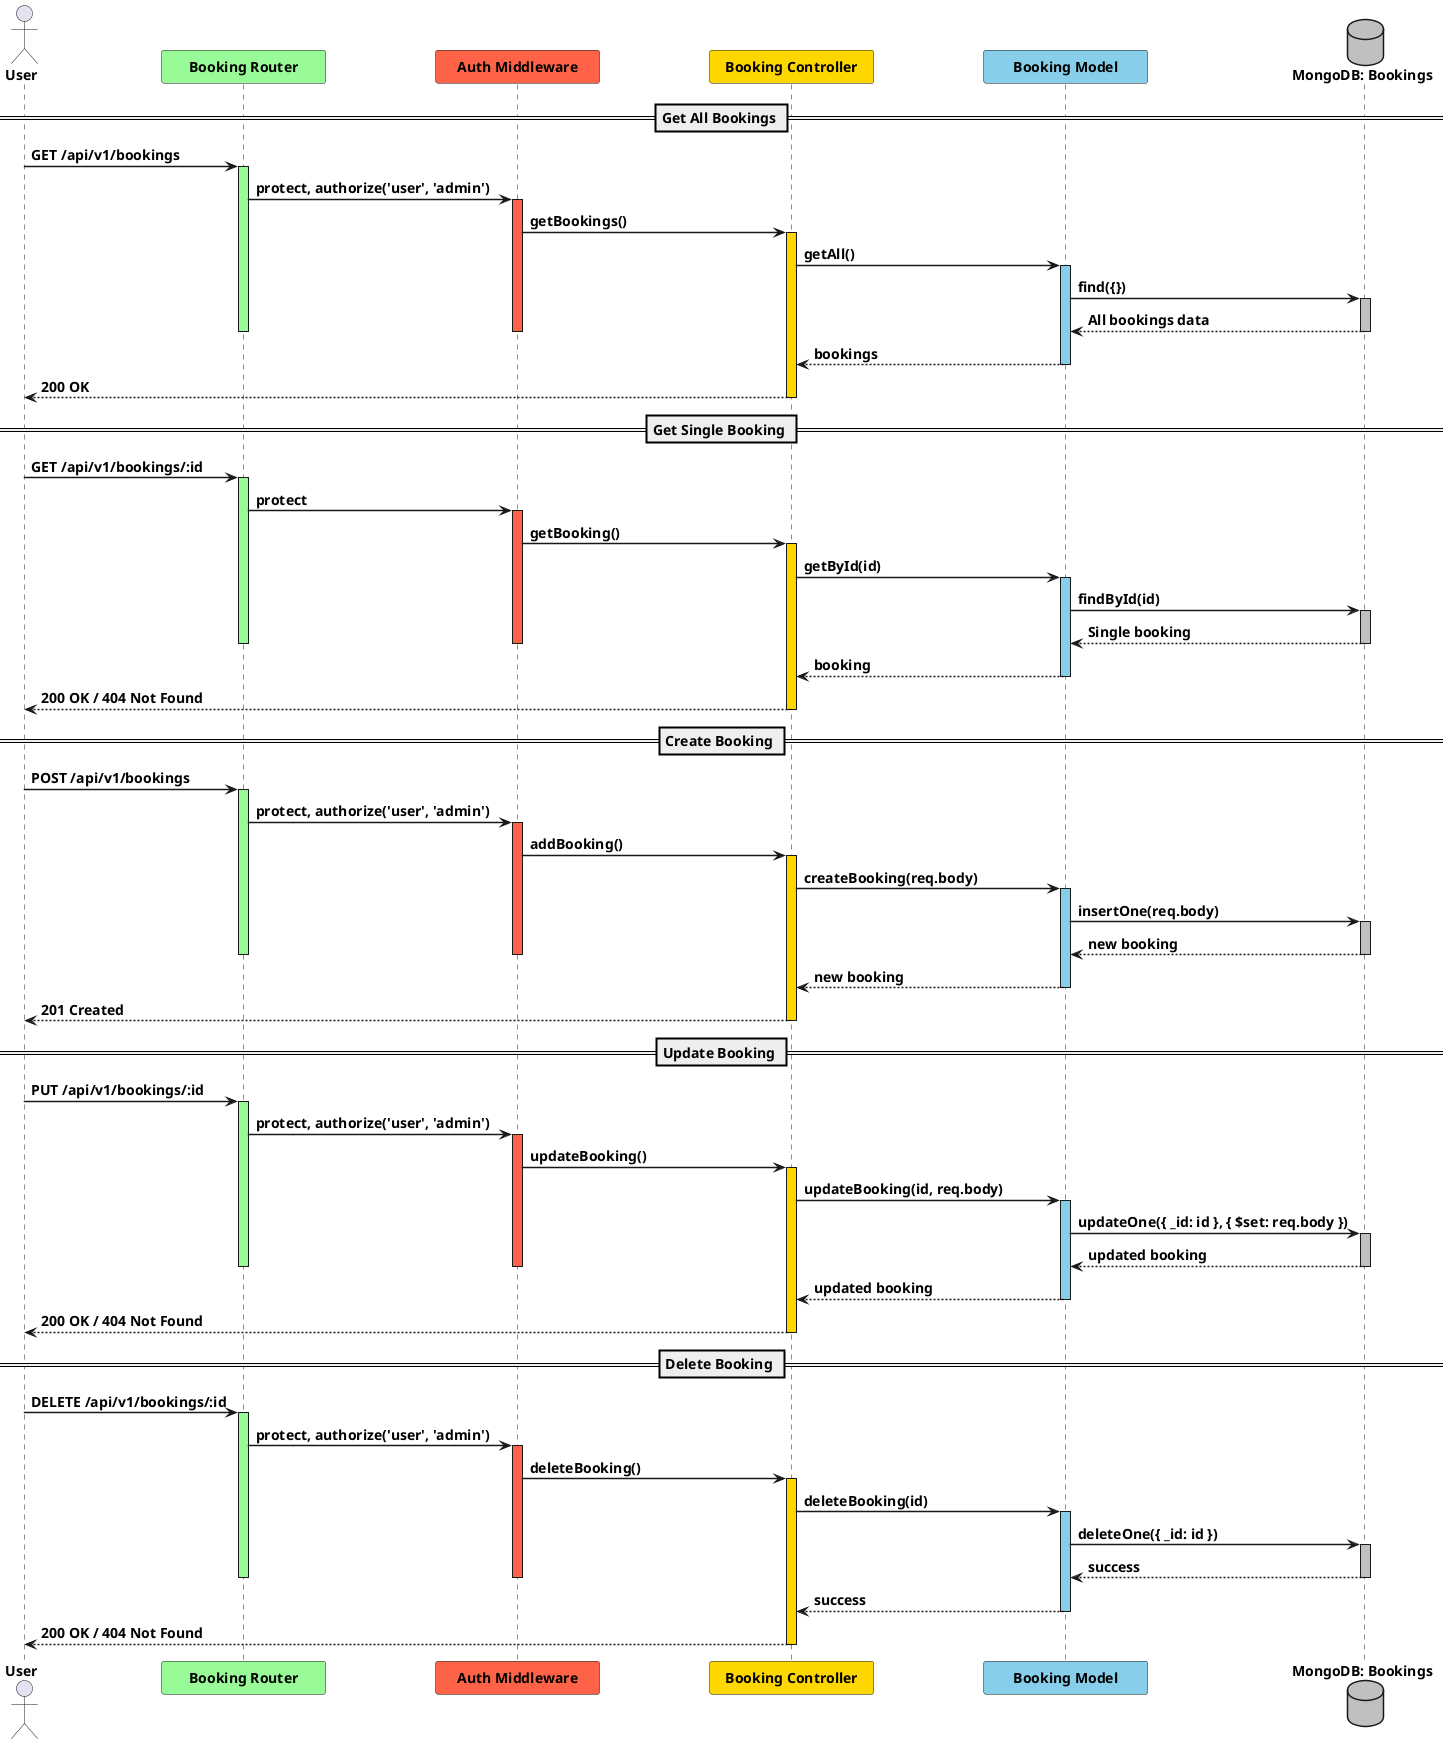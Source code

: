 @startuml BookingAPI

skinparam {
    defaultFontName Arial
    defaultFontSize 14
    shadowing false
    componentStyle uml2
    MinClassWidth 150
    ParticipantPadding 50
    ArrowThickness 1.5
}

actor "**User**" as User
participant "**Booking Router**" as BR     #98FB98
participant "**Auth Middleware**" as AM   #FF6347
participant "**Booking Controller**" as BC #FFD700
participant "**Booking Model**" as BM       #87CEEB
database "**MongoDB: Bookings**" as DB #C0C0C0

== Get All Bookings ==
User -> BR : **GET /api/v1/bookings**
activate BR #98FB98
BR -> AM : **protect, authorize('user', 'admin')**
activate AM #FF6347
AM -> BC : **getBookings()**
activate BC #FFD700
BC -> BM : **getAll()**
activate BM #87CEEB
BM -> DB : **find({})**
activate DB #C0C0C0
DB --> BM : **All bookings data**
deactivate DB
deactivate AM
deactivate BR
BM --> BC : **bookings**
deactivate BM
BC --> User : **200 OK**
deactivate BC


== Get Single Booking ==
User -> BR : **GET /api/v1/bookings/:id**
activate BR #98FB98
BR -> AM : **protect**
activate AM #FF6347
AM -> BC : **getBooking()**
activate BC #FFD700
BC -> BM : **getById(id)**
activate BM #87CEEB
BM -> DB : **findById(id)**
activate DB #C0C0C0
DB --> BM : **Single booking**
deactivate DB
deactivate AM
deactivate BR
BM --> BC : **booking**
deactivate BM
BC --> User : **200 OK / 404 Not Found**
deactivate BC


== Create Booking ==
User -> BR : **POST /api/v1/bookings**
activate BR #98FB98
BR -> AM : **protect, authorize('user', 'admin')**
activate AM #FF6347
AM -> BC : **addBooking()**
activate BC #FFD700
BC -> BM : **createBooking(req.body)**
activate BM #87CEEB
BM -> DB : **insertOne(req.body)**
activate DB #C0C0C0
DB --> BM : **new booking**
deactivate DB
deactivate AM
deactivate BR
BM --> BC : **new booking**
deactivate BM
BC --> User : **201 Created**
deactivate BC


== Update Booking ==
User -> BR : **PUT /api/v1/bookings/:id**
activate BR #98FB98
BR -> AM : **protect, authorize('user', 'admin')**
activate AM #FF6347
AM -> BC : **updateBooking()**
activate BC #FFD700
BC -> BM : **updateBooking(id, req.body)**
activate BM #87CEEB
BM -> DB : **updateOne({ _id: id }, { $set: req.body })**
activate DB #C0C0C0
DB --> BM : **updated booking**
deactivate DB
deactivate AM
deactivate BR
BM --> BC : **updated booking**
deactivate BM
BC --> User : **200 OK / 404 Not Found**
deactivate BC


== Delete Booking ==
User -> BR : **DELETE /api/v1/bookings/:id**
activate BR #98FB98
BR -> AM : **protect, authorize('user', 'admin')**
activate AM #FF6347
AM -> BC : **deleteBooking()**
activate BC #FFD700
BC -> BM : **deleteBooking(id)**
activate BM #87CEEB
BM -> DB : **deleteOne({ _id: id })**
activate DB #C0C0C0
DB --> BM : **success**
deactivate DB
deactivate AM
deactivate BR
BM --> BC : **success**
deactivate BM
BC --> User : **200 OK / 404 Not Found**
deactivate BC


@enduml
